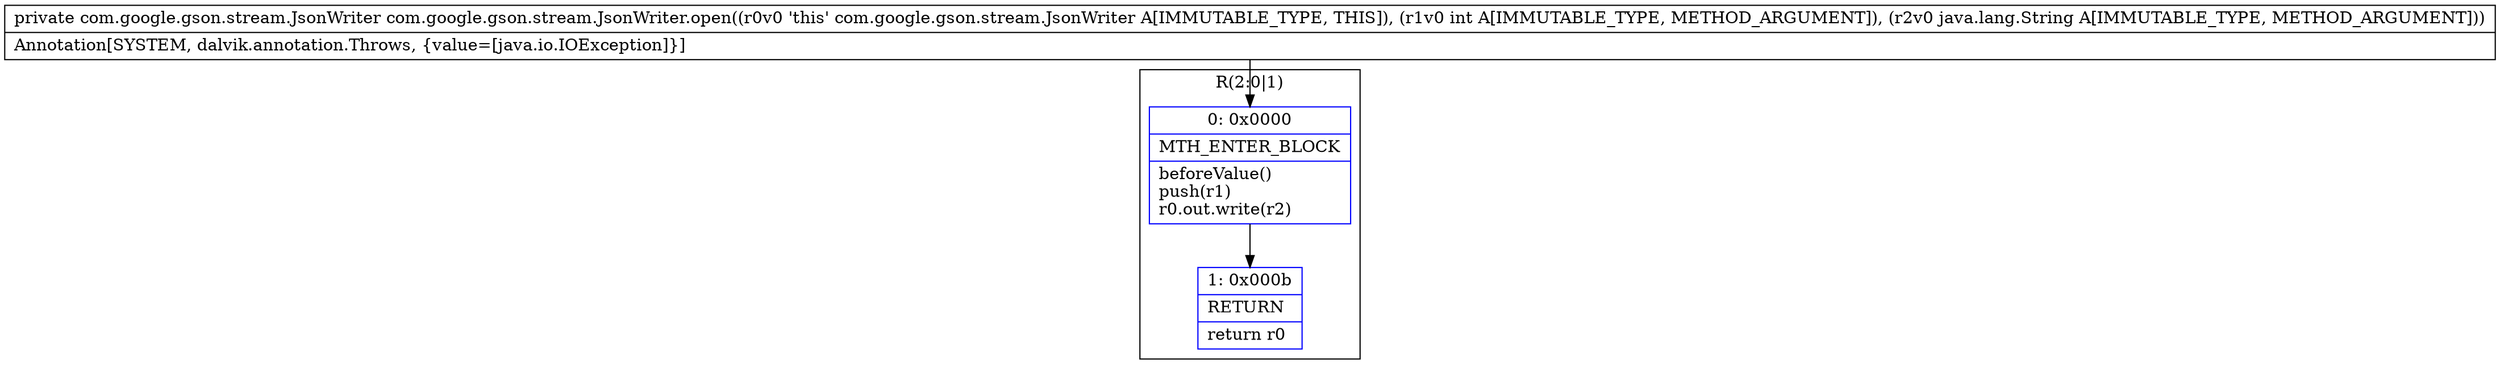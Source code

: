 digraph "CFG forcom.google.gson.stream.JsonWriter.open(ILjava\/lang\/String;)Lcom\/google\/gson\/stream\/JsonWriter;" {
subgraph cluster_Region_1450638420 {
label = "R(2:0|1)";
node [shape=record,color=blue];
Node_0 [shape=record,label="{0\:\ 0x0000|MTH_ENTER_BLOCK\l|beforeValue()\lpush(r1)\lr0.out.write(r2)\l}"];
Node_1 [shape=record,label="{1\:\ 0x000b|RETURN\l|return r0\l}"];
}
MethodNode[shape=record,label="{private com.google.gson.stream.JsonWriter com.google.gson.stream.JsonWriter.open((r0v0 'this' com.google.gson.stream.JsonWriter A[IMMUTABLE_TYPE, THIS]), (r1v0 int A[IMMUTABLE_TYPE, METHOD_ARGUMENT]), (r2v0 java.lang.String A[IMMUTABLE_TYPE, METHOD_ARGUMENT]))  | Annotation[SYSTEM, dalvik.annotation.Throws, \{value=[java.io.IOException]\}]\l}"];
MethodNode -> Node_0;
Node_0 -> Node_1;
}

